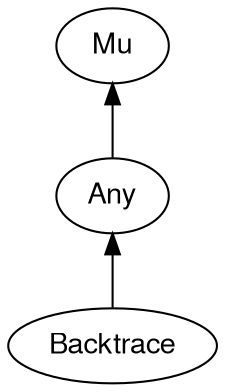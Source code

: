digraph "perl6-type-graph" {
    rankdir=BT;
    splines=polyline;
    overlap=false; 
    graph [truecolor=true bgcolor="#FFFFFF"];
    // Types
    "Backtrace" [color="#000000", fontcolor="#000000", href="/type/Backtrace", fontname="FreeSans"];
    "Mu" [color="#000000", fontcolor="#000000", href="/type/Mu", fontname="FreeSans"];
    "Any" [color="#000000", fontcolor="#000000", href="/type/Any", fontname="FreeSans"];

    // Superclasses
    "Backtrace" -> "Any" [color="#000000"];
    "Any" -> "Mu" [color="#000000"];

    // Roles
}
